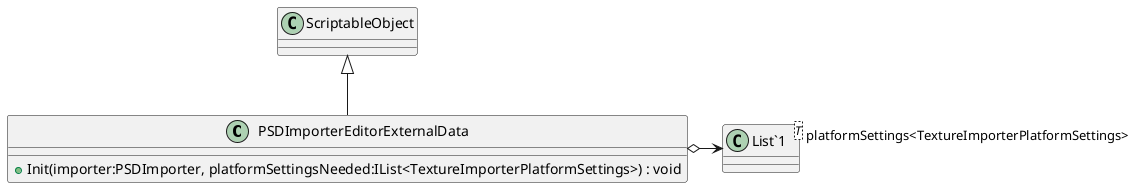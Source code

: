 @startuml
class PSDImporterEditorExternalData {
    + Init(importer:PSDImporter, platformSettingsNeeded:IList<TextureImporterPlatformSettings>) : void
}
class "List`1"<T> {
}
ScriptableObject <|-- PSDImporterEditorExternalData
PSDImporterEditorExternalData o-> "platformSettings<TextureImporterPlatformSettings>" "List`1"
@enduml
